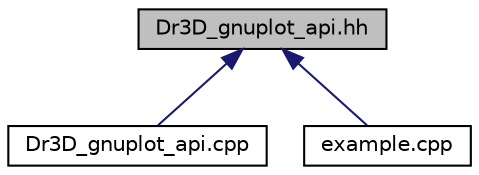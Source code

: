 digraph "Dr3D_gnuplot_api.hh"
{
 // LATEX_PDF_SIZE
  edge [fontname="Helvetica",fontsize="10",labelfontname="Helvetica",labelfontsize="10"];
  node [fontname="Helvetica",fontsize="10",shape=record];
  Node1 [label="Dr3D_gnuplot_api.hh",height=0.2,width=0.4,color="black", fillcolor="grey75", style="filled", fontcolor="black",tooltip=" "];
  Node1 -> Node2 [dir="back",color="midnightblue",fontsize="10",style="solid",fontname="Helvetica"];
  Node2 [label="Dr3D_gnuplot_api.cpp",height=0.2,width=0.4,color="black", fillcolor="white", style="filled",URL="$uklady__wsp__ex_2_dr3_d__gnuplot__api_8cpp.html",tooltip=" "];
  Node1 -> Node3 [dir="back",color="midnightblue",fontsize="10",style="solid",fontname="Helvetica"];
  Node3 [label="example.cpp",height=0.2,width=0.4,color="black", fillcolor="white", style="filled",URL="$example_8cpp.html",tooltip=" "];
}
